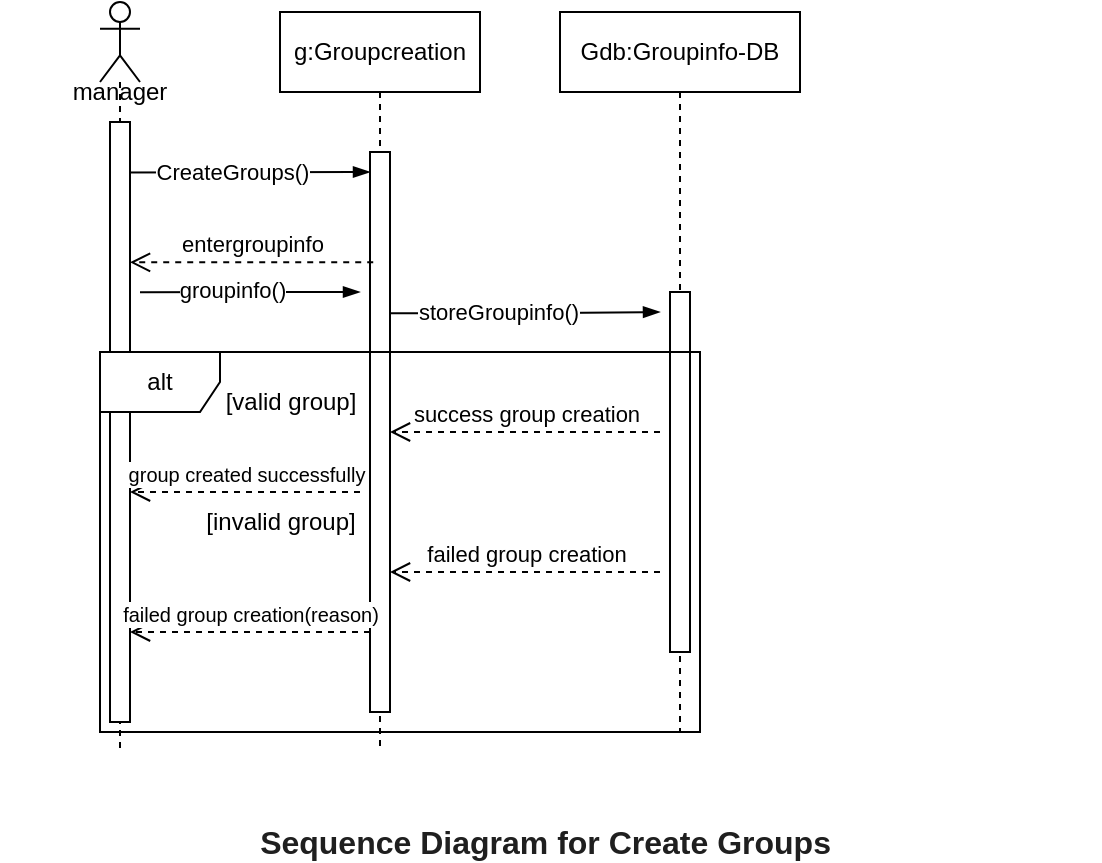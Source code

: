 <mxfile version="24.0.6" type="github">
  <diagram name="Page-1" id="2YBvvXClWsGukQMizWep">
    <mxGraphModel dx="704" dy="374" grid="1" gridSize="10" guides="1" tooltips="1" connect="1" arrows="1" fold="1" page="1" pageScale="1" pageWidth="850" pageHeight="1100" math="0" shadow="0">
      <root>
        <mxCell id="0" />
        <mxCell id="1" parent="0" />
        <mxCell id="aM9ryv3xv72pqoxQDRHE-1" value="g:Groupcreation" style="shape=umlLifeline;perimeter=lifelinePerimeter;whiteSpace=wrap;html=1;container=0;dropTarget=0;collapsible=0;recursiveResize=0;outlineConnect=0;portConstraint=eastwest;newEdgeStyle={&quot;edgeStyle&quot;:&quot;elbowEdgeStyle&quot;,&quot;elbow&quot;:&quot;vertical&quot;,&quot;curved&quot;:0,&quot;rounded&quot;:0};" parent="1" vertex="1">
          <mxGeometry x="160" y="30" width="100" height="370" as="geometry" />
        </mxCell>
        <mxCell id="aM9ryv3xv72pqoxQDRHE-2" value="" style="html=1;points=[];perimeter=orthogonalPerimeter;outlineConnect=0;targetShapes=umlLifeline;portConstraint=eastwest;newEdgeStyle={&quot;edgeStyle&quot;:&quot;elbowEdgeStyle&quot;,&quot;elbow&quot;:&quot;vertical&quot;,&quot;curved&quot;:0,&quot;rounded&quot;:0};" parent="aM9ryv3xv72pqoxQDRHE-1" vertex="1">
          <mxGeometry x="45" y="70" width="10" height="280" as="geometry" />
        </mxCell>
        <mxCell id="aM9ryv3xv72pqoxQDRHE-5" value="&lt;div style=&quot;text-align: start;&quot;&gt;Gdb:Groupinfo-DB&lt;/div&gt;" style="shape=umlLifeline;perimeter=lifelinePerimeter;whiteSpace=wrap;html=1;container=0;dropTarget=0;collapsible=0;recursiveResize=0;outlineConnect=0;portConstraint=eastwest;newEdgeStyle={&quot;edgeStyle&quot;:&quot;elbowEdgeStyle&quot;,&quot;elbow&quot;:&quot;vertical&quot;,&quot;curved&quot;:0,&quot;rounded&quot;:0};" parent="1" vertex="1">
          <mxGeometry x="300" y="30" width="120" height="360" as="geometry" />
        </mxCell>
        <mxCell id="aM9ryv3xv72pqoxQDRHE-6" value="" style="html=1;points=[];perimeter=orthogonalPerimeter;outlineConnect=0;targetShapes=umlLifeline;portConstraint=eastwest;newEdgeStyle={&quot;edgeStyle&quot;:&quot;elbowEdgeStyle&quot;,&quot;elbow&quot;:&quot;vertical&quot;,&quot;curved&quot;:0,&quot;rounded&quot;:0};" parent="aM9ryv3xv72pqoxQDRHE-5" vertex="1">
          <mxGeometry x="55" y="140" width="10" height="180" as="geometry" />
        </mxCell>
        <mxCell id="omKQKw6xGsXgtuAEecPG-2" value="" style="edgeStyle=elbowEdgeStyle;fontSize=12;html=1;endArrow=blockThin;endFill=1;rounded=0;exitX=1;exitY=1;exitDx=0;exitDy=0;exitPerimeter=0;elbow=vertical;" edge="1" parent="1" target="aM9ryv3xv72pqoxQDRHE-2">
          <mxGeometry width="160" relative="1" as="geometry">
            <mxPoint x="80" y="110.2" as="sourcePoint" />
            <mxPoint x="200" y="110" as="targetPoint" />
          </mxGeometry>
        </mxCell>
        <mxCell id="omKQKw6xGsXgtuAEecPG-5" value="CreateGroups()" style="edgeLabel;html=1;align=center;verticalAlign=middle;resizable=0;points=[];" vertex="1" connectable="0" parent="omKQKw6xGsXgtuAEecPG-2">
          <mxGeometry x="-0.317" y="2" relative="1" as="geometry">
            <mxPoint x="13" y="2" as="offset" />
          </mxGeometry>
        </mxCell>
        <mxCell id="omKQKw6xGsXgtuAEecPG-3" value="" style="shape=umlLifeline;perimeter=lifelinePerimeter;whiteSpace=wrap;html=1;container=1;dropTarget=0;collapsible=0;recursiveResize=0;outlineConnect=0;portConstraint=eastwest;newEdgeStyle={&quot;curved&quot;:0,&quot;rounded&quot;:0};participant=umlActor;size=40;" vertex="1" parent="1">
          <mxGeometry x="70" y="25" width="20" height="375" as="geometry" />
        </mxCell>
        <mxCell id="omKQKw6xGsXgtuAEecPG-4" value="" style="html=1;points=[[0,0,0,0,5],[0,1,0,0,-5],[1,0,0,0,5],[1,1,0,0,-5]];perimeter=orthogonalPerimeter;outlineConnect=0;targetShapes=umlLifeline;portConstraint=eastwest;newEdgeStyle={&quot;curved&quot;:0,&quot;rounded&quot;:0};" vertex="1" parent="omKQKw6xGsXgtuAEecPG-3">
          <mxGeometry x="5" y="60" width="10" height="300" as="geometry" />
        </mxCell>
        <mxCell id="omKQKw6xGsXgtuAEecPG-7" value="entergroupinfo" style="html=1;verticalAlign=bottom;endArrow=open;dashed=1;endSize=8;curved=0;rounded=0;exitX=0.161;exitY=0.197;exitDx=0;exitDy=0;exitPerimeter=0;" edge="1" parent="1" source="aM9ryv3xv72pqoxQDRHE-2" target="omKQKw6xGsXgtuAEecPG-4">
          <mxGeometry relative="1" as="geometry">
            <mxPoint x="200" y="140" as="sourcePoint" />
            <mxPoint x="90" y="140" as="targetPoint" />
          </mxGeometry>
        </mxCell>
        <mxCell id="omKQKw6xGsXgtuAEecPG-8" value="" style="edgeStyle=elbowEdgeStyle;fontSize=12;html=1;endArrow=blockThin;endFill=1;rounded=0;elbow=vertical;" edge="1" parent="1">
          <mxGeometry width="160" relative="1" as="geometry">
            <mxPoint x="90" y="170.11" as="sourcePoint" />
            <mxPoint x="200" y="170.11" as="targetPoint" />
          </mxGeometry>
        </mxCell>
        <mxCell id="omKQKw6xGsXgtuAEecPG-9" value="groupinfo()" style="edgeLabel;html=1;align=center;verticalAlign=middle;resizable=0;points=[];" vertex="1" connectable="0" parent="omKQKw6xGsXgtuAEecPG-8">
          <mxGeometry x="-0.171" y="1" relative="1" as="geometry">
            <mxPoint as="offset" />
          </mxGeometry>
        </mxCell>
        <mxCell id="omKQKw6xGsXgtuAEecPG-10" value="" style="edgeStyle=elbowEdgeStyle;fontSize=12;html=1;endArrow=blockThin;endFill=1;rounded=0;exitX=0.961;exitY=0.288;exitDx=0;exitDy=0;exitPerimeter=0;" edge="1" parent="1" source="aM9ryv3xv72pqoxQDRHE-2">
          <mxGeometry width="160" relative="1" as="geometry">
            <mxPoint x="220" y="180" as="sourcePoint" />
            <mxPoint x="350" y="180" as="targetPoint" />
          </mxGeometry>
        </mxCell>
        <mxCell id="omKQKw6xGsXgtuAEecPG-11" value="storeGroupinfo()" style="edgeLabel;html=1;align=center;verticalAlign=middle;resizable=0;points=[];" vertex="1" connectable="0" parent="omKQKw6xGsXgtuAEecPG-10">
          <mxGeometry x="-0.202" y="1" relative="1" as="geometry">
            <mxPoint as="offset" />
          </mxGeometry>
        </mxCell>
        <mxCell id="omKQKw6xGsXgtuAEecPG-13" value="alt" style="shape=umlFrame;whiteSpace=wrap;html=1;pointerEvents=0;" vertex="1" parent="1">
          <mxGeometry x="70" y="200" width="300" height="190" as="geometry" />
        </mxCell>
        <mxCell id="omKQKw6xGsXgtuAEecPG-14" value="manager" style="text;html=1;align=center;verticalAlign=middle;whiteSpace=wrap;rounded=0;" vertex="1" parent="1">
          <mxGeometry x="55" y="60" width="50" height="20" as="geometry" />
        </mxCell>
        <mxCell id="omKQKw6xGsXgtuAEecPG-17" value="&lt;span data-lucid-content=&quot;{&amp;quot;t&amp;quot;:&amp;quot;Sequence Diagram for Create Groups and Member Management&amp;quot;,&amp;quot;m&amp;quot;:[{&amp;quot;s&amp;quot;:0,&amp;quot;n&amp;quot;:&amp;quot;p&amp;quot;,&amp;quot;v&amp;quot;:1.25},{&amp;quot;s&amp;quot;:0,&amp;quot;n&amp;quot;:&amp;quot;c&amp;quot;,&amp;quot;v&amp;quot;:&amp;quot;#1f1f1fff&amp;quot;,&amp;quot;e&amp;quot;:56},{&amp;quot;s&amp;quot;:0,&amp;quot;n&amp;quot;:&amp;quot;b&amp;quot;,&amp;quot;v&amp;quot;:true,&amp;quot;e&amp;quot;:56},{&amp;quot;s&amp;quot;:0,&amp;quot;n&amp;quot;:&amp;quot;s&amp;quot;,&amp;quot;v&amp;quot;:21.333,&amp;quot;e&amp;quot;:56}]}&quot; data-lucid-type=&quot;application/vnd.lucid.text&quot;&gt;&lt;span style=&quot;font-weight:bold;color:#1f1f1f;font-size:16.0px;&quot;&gt;Sequence Diagram for Create Groups&amp;nbsp;&lt;/span&gt;&lt;/span&gt;" style="text;html=1;align=center;verticalAlign=middle;whiteSpace=wrap;rounded=0;" vertex="1" parent="1">
          <mxGeometry x="20" y="440" width="550" height="10" as="geometry" />
        </mxCell>
        <mxCell id="omKQKw6xGsXgtuAEecPG-20" value="[valid group]" style="text;html=1;align=center;verticalAlign=middle;resizable=0;points=[];autosize=1;strokeColor=none;fillColor=none;" vertex="1" parent="1">
          <mxGeometry x="120" y="210" width="90" height="30" as="geometry" />
        </mxCell>
        <mxCell id="omKQKw6xGsXgtuAEecPG-21" value="[invalid group]" style="text;html=1;align=center;verticalAlign=middle;resizable=0;points=[];autosize=1;strokeColor=none;fillColor=none;" vertex="1" parent="1">
          <mxGeometry x="110" y="270" width="100" height="30" as="geometry" />
        </mxCell>
        <mxCell id="omKQKw6xGsXgtuAEecPG-22" value="success group creation" style="html=1;verticalAlign=bottom;endArrow=open;dashed=1;endSize=8;curved=0;rounded=0;" edge="1" parent="1" target="aM9ryv3xv72pqoxQDRHE-2">
          <mxGeometry relative="1" as="geometry">
            <mxPoint x="350" y="240" as="sourcePoint" />
            <mxPoint x="270" y="240" as="targetPoint" />
          </mxGeometry>
        </mxCell>
        <mxCell id="omKQKw6xGsXgtuAEecPG-24" value="failed group creation" style="html=1;verticalAlign=bottom;endArrow=open;dashed=1;endSize=8;curved=0;rounded=0;" edge="1" parent="1">
          <mxGeometry relative="1" as="geometry">
            <mxPoint x="350" y="310" as="sourcePoint" />
            <mxPoint x="215.0" y="310" as="targetPoint" />
            <Array as="points">
              <mxPoint x="270" y="310" />
            </Array>
          </mxGeometry>
        </mxCell>
        <mxCell id="omKQKw6xGsXgtuAEecPG-25" value="&lt;font style=&quot;font-size: 10px;&quot;&gt;group created successfully&lt;/font&gt;" style="html=1;verticalAlign=bottom;endArrow=open;dashed=1;endSize=8;curved=0;rounded=0;" edge="1" parent="1" target="omKQKw6xGsXgtuAEecPG-4">
          <mxGeometry relative="1" as="geometry">
            <mxPoint x="200" y="270" as="sourcePoint" />
            <mxPoint x="120" y="270" as="targetPoint" />
          </mxGeometry>
        </mxCell>
        <mxCell id="omKQKw6xGsXgtuAEecPG-27" value="&lt;font style=&quot;font-size: 10px;&quot;&gt;failed group creation(reason)&lt;/font&gt;" style="html=1;verticalAlign=bottom;endArrow=open;dashed=1;endSize=8;curved=0;rounded=0;" edge="1" parent="1" target="omKQKw6xGsXgtuAEecPG-4">
          <mxGeometry relative="1" as="geometry">
            <mxPoint x="205" y="340" as="sourcePoint" />
            <mxPoint x="125" y="340" as="targetPoint" />
          </mxGeometry>
        </mxCell>
      </root>
    </mxGraphModel>
  </diagram>
</mxfile>
